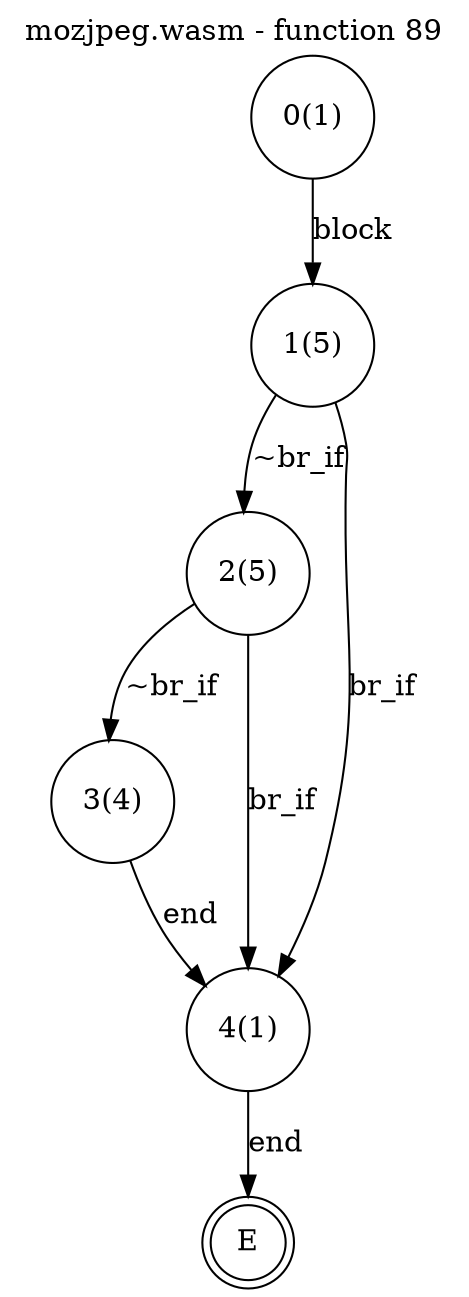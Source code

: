 digraph finite_state_machine {
    label = "mozjpeg.wasm - function 89"
    labelloc =  t
    labelfontsize = 16
    labelfontcolor = black
    labelfontname = "Helvetica"
    node [shape = doublecircle]; E ;
node [shape=circle, fontcolor=black, style="", label="0(1)"]0
node [shape=circle, fontcolor=black, style="", label="1(5)"]1
node [shape=circle, fontcolor=black, style="", label="2(5)"]2
node [shape=circle, fontcolor=black, style="", label="3(4)"]3
node [shape=circle, fontcolor=black, style="", label="4(1)"]4
node [shape=circle, fontcolor=black, style="", label="E"]E
    0 -> 1[label="block"];
    1 -> 2[label="~br_if"];
    1 -> 4[label="br_if"];
    2 -> 3[label="~br_if"];
    2 -> 4[label="br_if"];
    3 -> 4[label="end"];
    4 -> E[label="end"];
}
